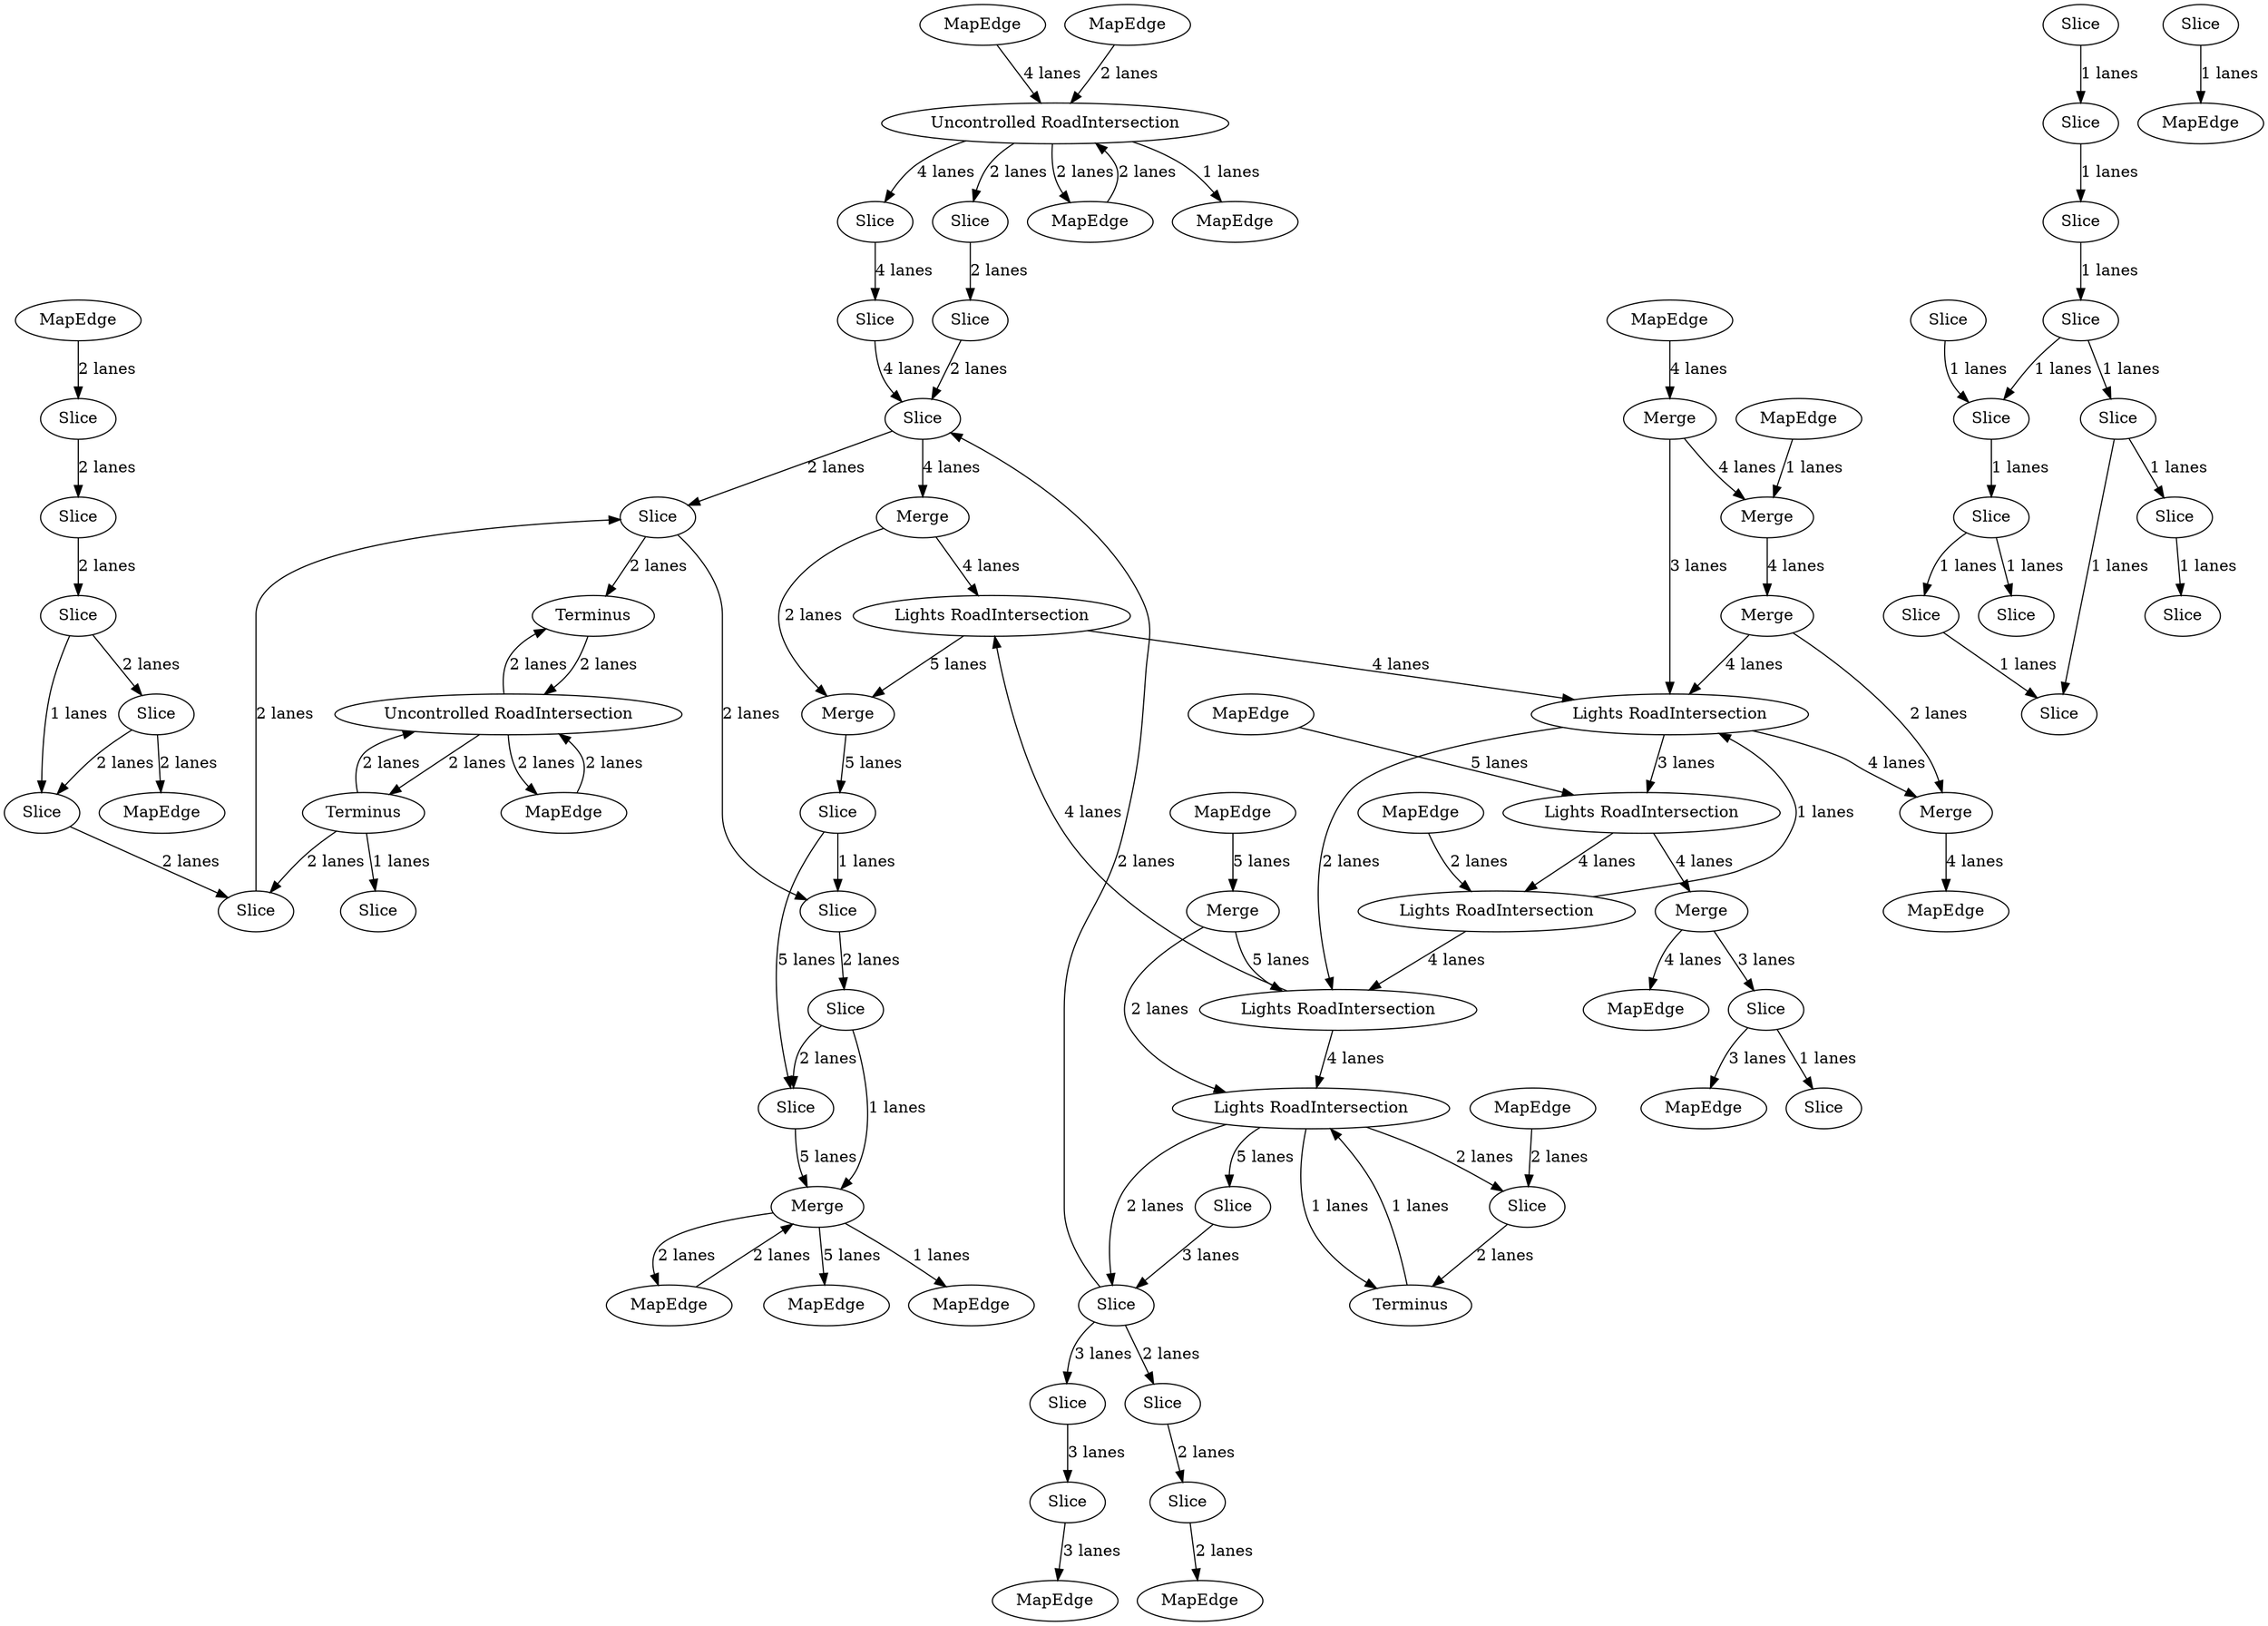 digraph {
    0 [ label = "Slice" ]
    1 [ label = "Merge" ]
    2 [ label = "Merge" ]
    3 [ label = "Lights RoadIntersection" ]
    4 [ label = "Lights RoadIntersection" ]
    5 [ label = "Merge" ]
    6 [ label = "Merge" ]
    7 [ label = "Merge" ]
    8 [ label = "MapEdge" ]
    9 [ label = "Slice" ]
    10 [ label = "MapEdge" ]
    11 [ label = "Merge" ]
    12 [ label = "MapEdge" ]
    13 [ label = "Uncontrolled RoadIntersection" ]
    14 [ label = "Merge" ]
    15 [ label = "MapEdge" ]
    16 [ label = "Slice" ]
    17 [ label = "Lights RoadIntersection" ]
    18 [ label = "Lights RoadIntersection" ]
    19 [ label = "Lights RoadIntersection" ]
    20 [ label = "MapEdge" ]
    21 [ label = "Slice" ]
    22 [ label = "Slice" ]
    23 [ label = "Terminus" ]
    24 [ label = "Slice" ]
    25 [ label = "Slice" ]
    26 [ label = "MapEdge" ]
    27 [ label = "MapEdge" ]
    28 [ label = "Slice" ]
    29 [ label = "Slice" ]
    30 [ label = "Slice" ]
    31 [ label = "Slice" ]
    32 [ label = "MapEdge" ]
    33 [ label = "Slice" ]
    34 [ label = "Slice" ]
    35 [ label = "Slice" ]
    36 [ label = "Slice" ]
    37 [ label = "Slice" ]
    38 [ label = "Slice" ]
    39 [ label = "Slice" ]
    40 [ label = "Slice" ]
    41 [ label = "Slice" ]
    42 [ label = "Slice" ]
    43 [ label = "Slice" ]
    44 [ label = "Slice" ]
    45 [ label = "Slice" ]
    46 [ label = "Slice" ]
    47 [ label = "Slice" ]
    48 [ label = "Terminus" ]
    49 [ label = "Slice" ]
    50 [ label = "Slice" ]
    51 [ label = "MapEdge" ]
    52 [ label = "Slice" ]
    53 [ label = "Terminus" ]
    54 [ label = "MapEdge" ]
    55 [ label = "Slice" ]
    56 [ label = "Uncontrolled RoadIntersection" ]
    57 [ label = "MapEdge" ]
    58 [ label = "MapEdge" ]
    59 [ label = "Merge" ]
    60 [ label = "MapEdge" ]
    61 [ label = "Merge" ]
    62 [ label = "MapEdge" ]
    63 [ label = "Lights RoadIntersection" ]
    64 [ label = "MapEdge" ]
    65 [ label = "Slice" ]
    66 [ label = "MapEdge" ]
    67 [ label = "MapEdge" ]
    68 [ label = "MapEdge" ]
    69 [ label = "MapEdge" ]
    70 [ label = "Slice" ]
    71 [ label = "MapEdge" ]
    72 [ label = "Slice" ]
    73 [ label = "Slice" ]
    74 [ label = "Slice" ]
    75 [ label = "Slice" ]
    76 [ label = "Slice" ]
    77 [ label = "Slice" ]
    78 [ label = "MapEdge" ]
    79 [ label = "Slice" ]
    80 [ label = "Slice" ]
    81 [ label = "MapEdge" ]
    0 -> 1 [ label = "4 lanes" ]
    1 -> 2 [ label = "2 lanes" ]
    3 -> 4 [ label = "4 lanes" ]
    5 -> 63 [ label = "2 lanes" ]
    6 -> 7 [ label = "2 lanes" ]
    19 -> 7 [ label = "4 lanes" ]
    8 -> 9 [ label = "2 lanes" ]
    11 -> 34 [ label = "3 lanes" ]
    34 -> 10 [ label = "3 lanes" ]
    12 -> 13 [ label = "2 lanes" ]
    13 -> 12 [ label = "2 lanes" ]
    14 -> 15 [ label = "2 lanes" ]
    15 -> 14 [ label = "2 lanes" ]
    63 -> 16 [ label = "5 lanes" ]
    17 -> 18 [ label = "4 lanes" ]
    18 -> 19 [ label = "4 lanes" ]
    19 -> 3 [ label = "3 lanes" ]
    6 -> 19 [ label = "4 lanes" ]
    7 -> 20 [ label = "4 lanes" ]
    21 -> 22 [ label = "1 lanes" ]
    13 -> 23 [ label = "2 lanes" ]
    23 -> 13 [ label = "2 lanes" ]
    70 -> 23 [ label = "2 lanes" ]
    9 -> 24 [ label = "2 lanes" ]
    25 -> 22 [ label = "2 lanes" ]
    22 -> 55 [ label = "2 lanes" ]
    55 -> 70 [ label = "2 lanes" ]
    24 -> 21 [ label = "2 lanes" ]
    21 -> 25 [ label = "2 lanes" ]
    25 -> 26 [ label = "2 lanes" ]
    56 -> 27 [ label = "2 lanes" ]
    27 -> 56 [ label = "2 lanes" ]
    28 -> 29 [ label = "4 lanes" ]
    30 -> 31 [ label = "3 lanes" ]
    32 -> 56 [ label = "4 lanes" ]
    56 -> 28 [ label = "4 lanes" ]
    33 -> 0 [ label = "2 lanes" ]
    34 -> 35 [ label = "1 lanes" ]
    36 -> 37 [ label = "1 lanes" ]
    38 -> 41 [ label = "1 lanes" ]
    41 -> 45 [ label = "1 lanes" ]
    45 -> 39 [ label = "1 lanes" ]
    40 -> 38 [ label = "1 lanes" ]
    41 -> 42 [ label = "1 lanes" ]
    37 -> 39 [ label = "1 lanes" ]
    43 -> 44 [ label = "1 lanes" ]
    45 -> 43 [ label = "1 lanes" ]
    46 -> 42 [ label = "1 lanes" ]
    42 -> 36 [ label = "1 lanes" ]
    36 -> 47 [ label = "1 lanes" ]
    48 -> 49 [ label = "1 lanes" ]
    50 -> 51 [ label = "1 lanes" ]
    63 -> 52 [ label = "2 lanes" ]
    53 -> 63 [ label = "1 lanes" ]
    63 -> 53 [ label = "1 lanes" ]
    54 -> 52 [ label = "2 lanes" ]
    52 -> 53 [ label = "2 lanes" ]
    18 -> 2 [ label = "5 lanes" ]
    48 -> 55 [ label = "2 lanes" ]
    57 -> 61 [ label = "4 lanes" ]
    61 -> 59 [ label = "4 lanes" ]
    59 -> 6 [ label = "4 lanes" ]
    58 -> 59 [ label = "1 lanes" ]
    60 -> 4 [ label = "2 lanes" ]
    2 -> 75 [ label = "5 lanes" ]
    75 -> 72 [ label = "5 lanes" ]
    72 -> 14 [ label = "5 lanes" ]
    61 -> 19 [ label = "3 lanes" ]
    5 -> 17 [ label = "5 lanes" ]
    56 -> 62 [ label = "1 lanes" ]
    14 -> 64 [ label = "5 lanes" ]
    4 -> 19 [ label = "1 lanes" ]
    4 -> 17 [ label = "4 lanes" ]
    19 -> 17 [ label = "2 lanes" ]
    65 -> 40 [ label = "1 lanes" ]
    66 -> 3 [ label = "5 lanes" ]
    16 -> 33 [ label = "3 lanes" ]
    31 -> 67 [ label = "3 lanes" ]
    33 -> 30 [ label = "3 lanes" ]
    13 -> 48 [ label = "2 lanes" ]
    48 -> 13 [ label = "2 lanes" ]
    1 -> 18 [ label = "4 lanes" ]
    29 -> 0 [ label = "4 lanes" ]
    17 -> 63 [ label = "4 lanes" ]
    3 -> 11 [ label = "4 lanes" ]
    11 -> 68 [ label = "4 lanes" ]
    69 -> 5 [ label = "5 lanes" ]
    71 -> 56 [ label = "2 lanes" ]
    70 -> 76 [ label = "2 lanes" ]
    76 -> 80 [ label = "2 lanes" ]
    80 -> 72 [ label = "2 lanes" ]
    73 -> 74 [ label = "2 lanes" ]
    75 -> 76 [ label = "1 lanes" ]
    63 -> 33 [ label = "2 lanes" ]
    77 -> 78 [ label = "2 lanes" ]
    79 -> 77 [ label = "2 lanes" ]
    80 -> 14 [ label = "1 lanes" ]
    14 -> 81 [ label = "1 lanes" ]
    74 -> 0 [ label = "2 lanes" ]
    0 -> 70 [ label = "2 lanes" ]
    56 -> 73 [ label = "2 lanes" ]
    33 -> 79 [ label = "2 lanes" ]
}
